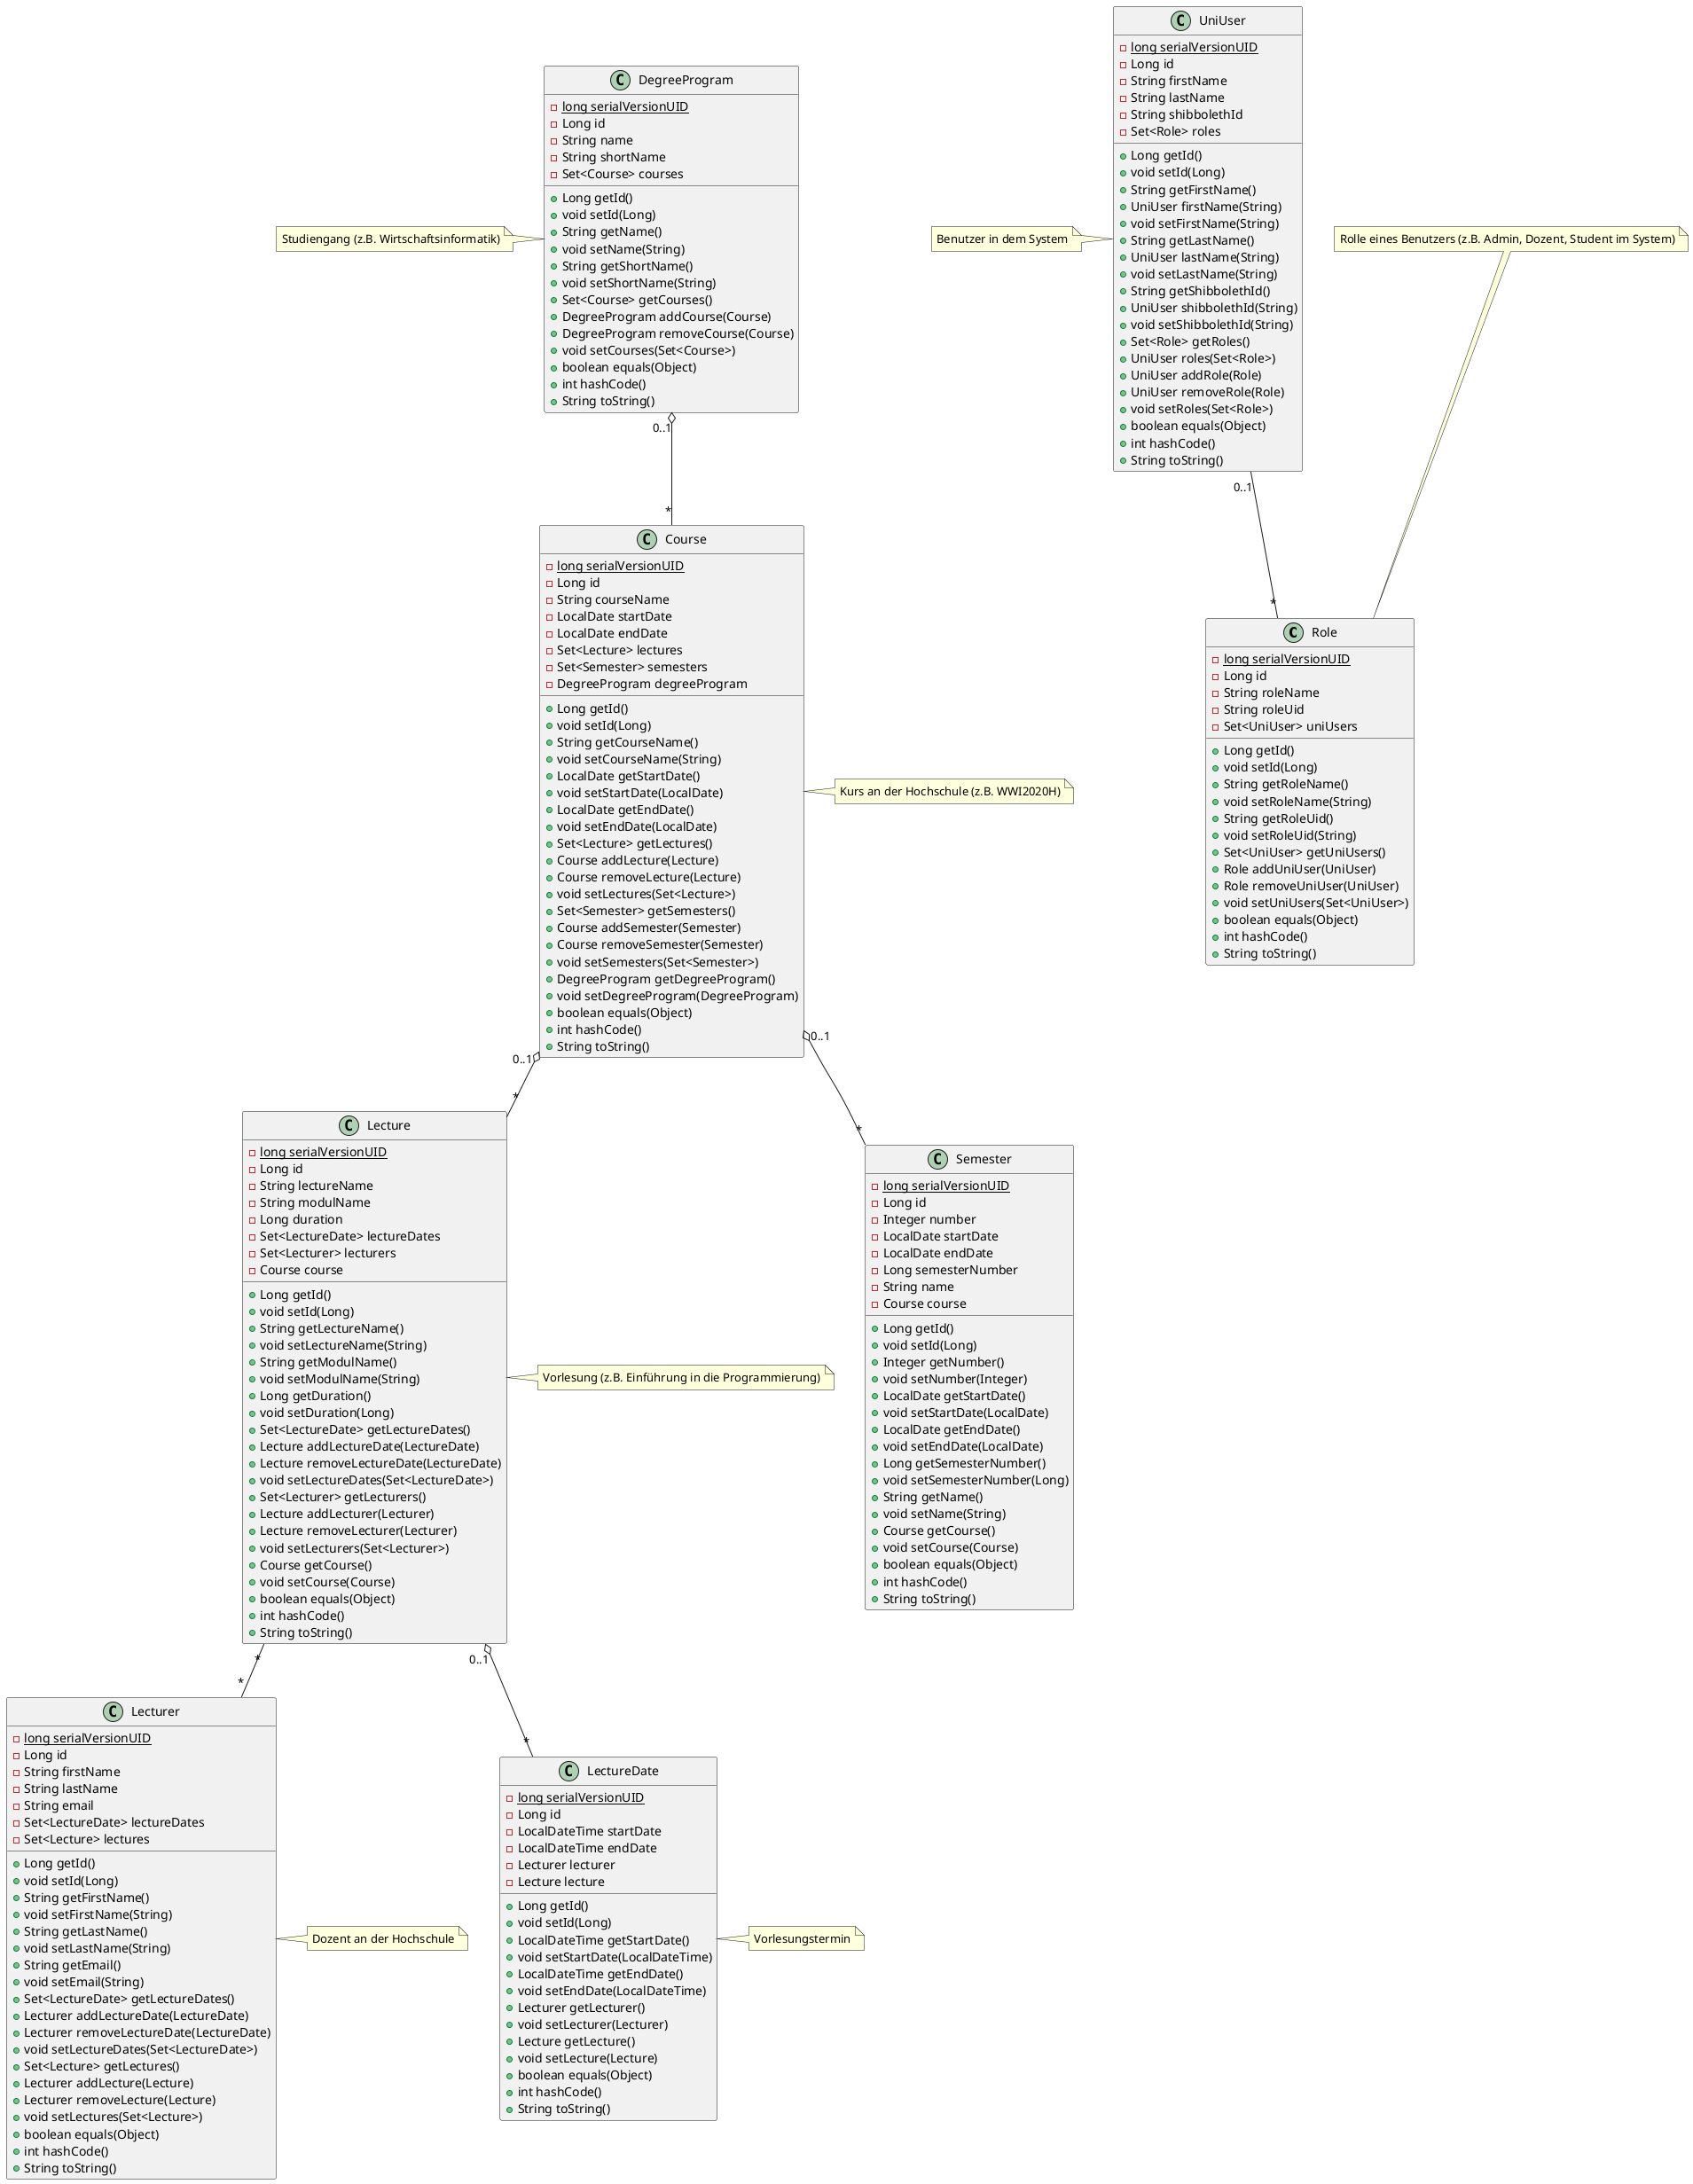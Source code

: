 @startuml
class Role {
- {static} long serialVersionUID
- Long id
- String roleName
- String roleUid
- Set<UniUser> uniUsers
+ Long getId()
+ void setId(Long)
+ String getRoleName()
+ void setRoleName(String)
+ String getRoleUid()
+ void setRoleUid(String)
+ Set<UniUser> getUniUsers()
+ Role addUniUser(UniUser)
+ Role removeUniUser(UniUser)
+ void setUniUsers(Set<UniUser>)
+ boolean equals(Object)
+ int hashCode()
+ String toString()
}
note top of Role: Rolle eines Benutzers (z.B. Admin, Dozent, Student im System)
class Course {
- {static} long serialVersionUID
- Long id
- String courseName
- LocalDate startDate
- LocalDate endDate
- Set<Lecture> lectures
- Set<Semester> semesters
- DegreeProgram degreeProgram
+ Long getId()
+ void setId(Long)
+ String getCourseName()
+ void setCourseName(String)
+ LocalDate getStartDate()
+ void setStartDate(LocalDate)
+ LocalDate getEndDate()
+ void setEndDate(LocalDate)
+ Set<Lecture> getLectures()
+ Course addLecture(Lecture)
+ Course removeLecture(Lecture)
+ void setLectures(Set<Lecture>)
+ Set<Semester> getSemesters()
+ Course addSemester(Semester)
+ Course removeSemester(Semester)
+ void setSemesters(Set<Semester>)
+ DegreeProgram getDegreeProgram()
+ void setDegreeProgram(DegreeProgram)
+ boolean equals(Object)
+ int hashCode()
+ String toString()
}
note right of Course: Kurs an der Hochschule (z.B. WWI2020H)

class Lecturer {
- {static} long serialVersionUID
- Long id
- String firstName
- String lastName
- String email
- Set<LectureDate> lectureDates
- Set<Lecture> lectures
+ Long getId()
+ void setId(Long)
+ String getFirstName()
+ void setFirstName(String)
+ String getLastName()
+ void setLastName(String)
+ String getEmail()
+ void setEmail(String)
+ Set<LectureDate> getLectureDates()
+ Lecturer addLectureDate(LectureDate)
+ Lecturer removeLectureDate(LectureDate)
+ void setLectureDates(Set<LectureDate>)
+ Set<Lecture> getLectures()
+ Lecturer addLecture(Lecture)
+ Lecturer removeLecture(Lecture)
+ void setLectures(Set<Lecture>)
+ boolean equals(Object)
+ int hashCode()
+ String toString()
}
note right of Lecturer: Dozent an der Hochschule
class Semester {
- {static} long serialVersionUID
- Long id
- Integer number
- LocalDate startDate
- LocalDate endDate
- Long semesterNumber
- String name
- Course course
+ Long getId()
+ void setId(Long)
+ Integer getNumber()
+ void setNumber(Integer)
+ LocalDate getStartDate()
+ void setStartDate(LocalDate)
+ LocalDate getEndDate()
+ void setEndDate(LocalDate)
+ Long getSemesterNumber()
+ void setSemesterNumber(Long)
+ String getName()
+ void setName(String)
+ Course getCourse()
+ void setCourse(Course)
+ boolean equals(Object)
+ int hashCode()
+ String toString()
}
class UniUser {
- {static} long serialVersionUID
- Long id
- String firstName
- String lastName
- String shibbolethId
- Set<Role> roles
+ Long getId()
+ void setId(Long)
+ String getFirstName()
+ UniUser firstName(String)
+ void setFirstName(String)
+ String getLastName()
+ UniUser lastName(String)
+ void setLastName(String)
+ String getShibbolethId()
+ UniUser shibbolethId(String)
+ void setShibbolethId(String)
+ Set<Role> getRoles()
+ UniUser roles(Set<Role>)
+ UniUser addRole(Role)
+ UniUser removeRole(Role)
+ void setRoles(Set<Role>)
+ boolean equals(Object)
+ int hashCode()
+ String toString()
}
note left of UniUser: Benutzer in dem System
class DegreeProgram {
- {static} long serialVersionUID
- Long id
- String name
- String shortName
- Set<Course> courses
+ Long getId()
+ void setId(Long)
+ String getName()
+ void setName(String)
+ String getShortName()
+ void setShortName(String)
+ Set<Course> getCourses()
+ DegreeProgram addCourse(Course)
+ DegreeProgram removeCourse(Course)
+ void setCourses(Set<Course>)
+ boolean equals(Object)
+ int hashCode()
+ String toString()
}
note left of DegreeProgram: Studiengang (z.B. Wirtschaftsinformatik)
class Lecture {
- {static} long serialVersionUID
- Long id
- String lectureName
- String modulName
- Long duration
- Set<LectureDate> lectureDates
- Set<Lecturer> lecturers
- Course course
+ Long getId()
+ void setId(Long)
+ String getLectureName()
+ void setLectureName(String)
+ String getModulName()
+ void setModulName(String)
+ Long getDuration()
+ void setDuration(Long)
+ Set<LectureDate> getLectureDates()
+ Lecture addLectureDate(LectureDate)
+ Lecture removeLectureDate(LectureDate)
+ void setLectureDates(Set<LectureDate>)
+ Set<Lecturer> getLecturers()
+ Lecture addLecturer(Lecturer)
+ Lecture removeLecturer(Lecturer)
+ void setLecturers(Set<Lecturer>)
+ Course getCourse()
+ void setCourse(Course)
+ boolean equals(Object)
+ int hashCode()
+ String toString()
}
note right of Lecture: Vorlesung (z.B. Einführung in die Programmierung)
class LectureDate {
- {static} long serialVersionUID
- Long id
- LocalDateTime startDate
- LocalDateTime endDate
- Lecturer lecturer
- Lecture lecture
+ Long getId()
+ void setId(Long)
+ LocalDateTime getStartDate()
+ void setStartDate(LocalDateTime)
+ LocalDateTime getEndDate()
+ void setEndDate(LocalDateTime)
+ Lecturer getLecturer()
+ void setLecturer(Lecturer)
+ Lecture getLecture()
+ void setLecture(Lecture)
+ boolean equals(Object)
+ int hashCode()
+ String toString()
}
note right of LectureDate: Vorlesungstermin


'java.io.Serializable <|.. Role
'java.io.Serializable <|.. Course
'java.io.Serializable <|.. Lecturer
'java.io.Serializable <|.. Semester
'java.io.Serializable <|.. UniUser
'java.io.Serializable <|.. DegreeProgram
'java.io.Serializable <|.. Lecture
'java.io.Serializable <|.. LectureDate


Course "0..1" o-- "*" Semester
Course "0..1" o-- "*" Lecture
DegreeProgram "0..1" o-- "*" Course
Lecture "0..1" o-- "*" LectureDate
Lecture "*" -- "*" Lecturer
UniUser "0..1" -- "*" Role

@enduml